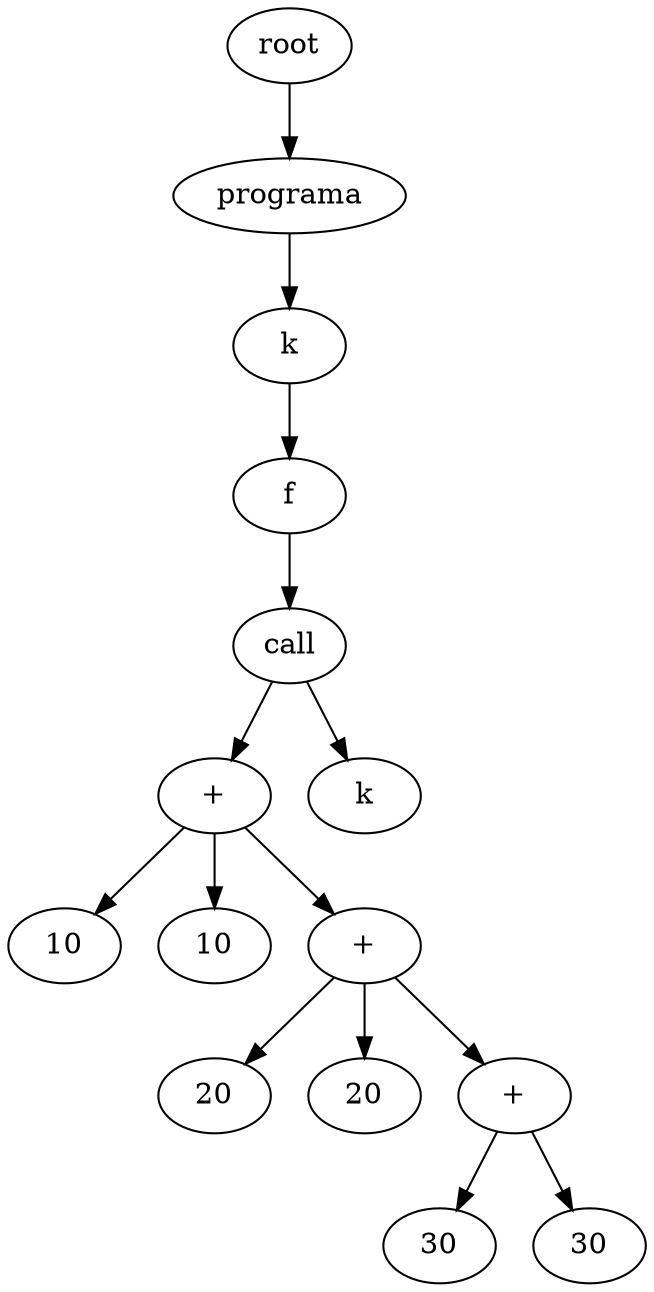 digraph G {
node_0x13589e0 [label="k"]
node_0x1358b20 [label="10"]
node_0x1358ba0 [label="10"]
node_0x1358be0 [label="+"]
node_0x1358be0 -> node_0x1358b20
node_0x1358be0 -> node_0x1358ba0
node_0x1358ca0 [label="20"]
node_0x1358d20 [label="20"]
node_0x1358d60 [label="+"]
node_0x1358d60 -> node_0x1358ca0
node_0x1358d60 -> node_0x1358d20
node_0x1358e20 [label="30"]
node_0x1358ea0 [label="30"]
node_0x1358ee0 [label="+"]
node_0x1358ee0 -> node_0x1358e20
node_0x1358ee0 -> node_0x1358ea0
node_0x1358d60 -> node_0x1358ee0
node_0x1358be0 -> node_0x1358d60
node_0x1358f60 [label="k"]
node_0x1358f20 [label="call"]
node_0x1358f20 -> node_0x1358f60
node_0x1358f20 -> node_0x1358be0
node_0x1358fe0 [label="f"]
node_0x1358fe0 -> node_0x1358f20
node_0x13589e0 -> node_0x1358fe0
node_0x1351270 [label="programa"]
node_0x1351270 -> node_0x13589e0
root -> node_0x1351270
root [label="root"]
}
